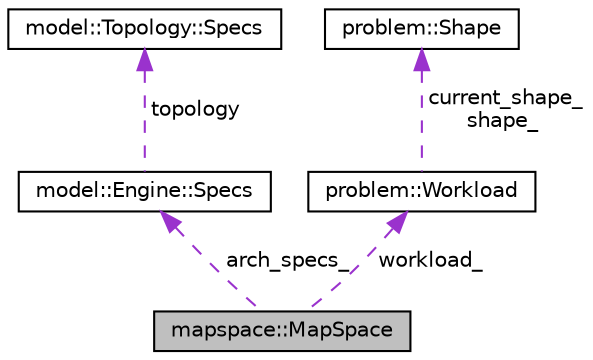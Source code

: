 digraph "mapspace::MapSpace"
{
 // LATEX_PDF_SIZE
  edge [fontname="Helvetica",fontsize="10",labelfontname="Helvetica",labelfontsize="10"];
  node [fontname="Helvetica",fontsize="10",shape=record];
  Node1 [label="mapspace::MapSpace",height=0.2,width=0.4,color="black", fillcolor="grey75", style="filled", fontcolor="black",tooltip=" "];
  Node2 -> Node1 [dir="back",color="darkorchid3",fontsize="10",style="dashed",label=" arch_specs_" ,fontname="Helvetica"];
  Node2 [label="model::Engine::Specs",height=0.2,width=0.4,color="black", fillcolor="white", style="filled",URL="$structmodel_1_1Engine_1_1Specs.html",tooltip=" "];
  Node3 -> Node2 [dir="back",color="darkorchid3",fontsize="10",style="dashed",label=" topology" ,fontname="Helvetica"];
  Node3 [label="model::Topology::Specs",height=0.2,width=0.4,color="black", fillcolor="white", style="filled",URL="$classmodel_1_1Topology_1_1Specs.html",tooltip=" "];
  Node4 -> Node1 [dir="back",color="darkorchid3",fontsize="10",style="dashed",label=" workload_" ,fontname="Helvetica"];
  Node4 [label="problem::Workload",height=0.2,width=0.4,color="black", fillcolor="white", style="filled",URL="$classproblem_1_1Workload.html",tooltip=" "];
  Node5 -> Node4 [dir="back",color="darkorchid3",fontsize="10",style="dashed",label=" current_shape_\nshape_" ,fontname="Helvetica"];
  Node5 [label="problem::Shape",height=0.2,width=0.4,color="black", fillcolor="white", style="filled",URL="$classproblem_1_1Shape.html",tooltip=" "];
}
